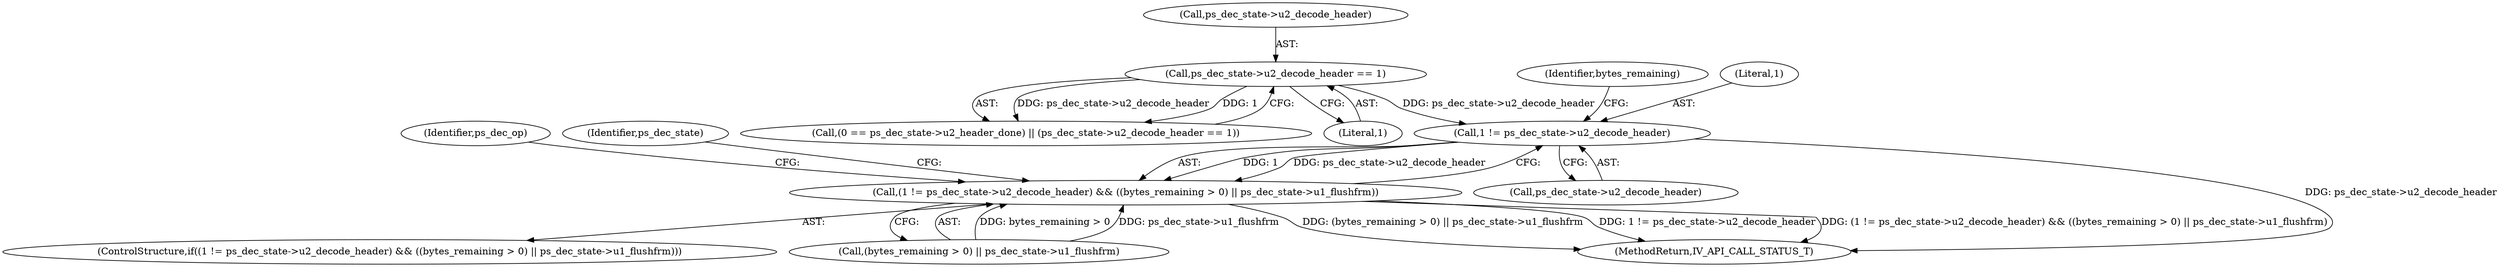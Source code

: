 digraph "1_Android_a86eb798d077b9b25c8f8c77e3c02c2f287c1ce7@del" {
"1000344" [label="(Call,1 != ps_dec_state->u2_decode_header)"];
"1000320" [label="(Call,ps_dec_state->u2_decode_header == 1)"];
"1000343" [label="(Call,(1 != ps_dec_state->u2_decode_header) && ((bytes_remaining > 0) || ps_dec_state->u1_flushfrm))"];
"1000321" [label="(Call,ps_dec_state->u2_decode_header)"];
"1000351" [label="(Identifier,bytes_remaining)"];
"1000343" [label="(Call,(1 != ps_dec_state->u2_decode_header) && ((bytes_remaining > 0) || ps_dec_state->u1_flushfrm))"];
"1000349" [label="(Call,(bytes_remaining > 0) || ps_dec_state->u1_flushfrm)"];
"1000346" [label="(Call,ps_dec_state->u2_decode_header)"];
"1000314" [label="(Call,(0 == ps_dec_state->u2_header_done) || (ps_dec_state->u2_decode_header == 1))"];
"1000324" [label="(Literal,1)"];
"1001663" [label="(Identifier,ps_dec_op)"];
"1000344" [label="(Call,1 != ps_dec_state->u2_decode_header)"];
"1000320" [label="(Call,ps_dec_state->u2_decode_header == 1)"];
"1000345" [label="(Literal,1)"];
"1000359" [label="(Identifier,ps_dec_state)"];
"1000342" [label="(ControlStructure,if((1 != ps_dec_state->u2_decode_header) && ((bytes_remaining > 0) || ps_dec_state->u1_flushfrm)))"];
"1001689" [label="(MethodReturn,IV_API_CALL_STATUS_T)"];
"1000344" -> "1000343"  [label="AST: "];
"1000344" -> "1000346"  [label="CFG: "];
"1000345" -> "1000344"  [label="AST: "];
"1000346" -> "1000344"  [label="AST: "];
"1000351" -> "1000344"  [label="CFG: "];
"1000343" -> "1000344"  [label="CFG: "];
"1000344" -> "1001689"  [label="DDG: ps_dec_state->u2_decode_header"];
"1000344" -> "1000343"  [label="DDG: 1"];
"1000344" -> "1000343"  [label="DDG: ps_dec_state->u2_decode_header"];
"1000320" -> "1000344"  [label="DDG: ps_dec_state->u2_decode_header"];
"1000320" -> "1000314"  [label="AST: "];
"1000320" -> "1000324"  [label="CFG: "];
"1000321" -> "1000320"  [label="AST: "];
"1000324" -> "1000320"  [label="AST: "];
"1000314" -> "1000320"  [label="CFG: "];
"1000320" -> "1000314"  [label="DDG: ps_dec_state->u2_decode_header"];
"1000320" -> "1000314"  [label="DDG: 1"];
"1000343" -> "1000342"  [label="AST: "];
"1000343" -> "1000349"  [label="CFG: "];
"1000349" -> "1000343"  [label="AST: "];
"1000359" -> "1000343"  [label="CFG: "];
"1001663" -> "1000343"  [label="CFG: "];
"1000343" -> "1001689"  [label="DDG: (bytes_remaining > 0) || ps_dec_state->u1_flushfrm"];
"1000343" -> "1001689"  [label="DDG: 1 != ps_dec_state->u2_decode_header"];
"1000343" -> "1001689"  [label="DDG: (1 != ps_dec_state->u2_decode_header) && ((bytes_remaining > 0) || ps_dec_state->u1_flushfrm)"];
"1000349" -> "1000343"  [label="DDG: bytes_remaining > 0"];
"1000349" -> "1000343"  [label="DDG: ps_dec_state->u1_flushfrm"];
}
